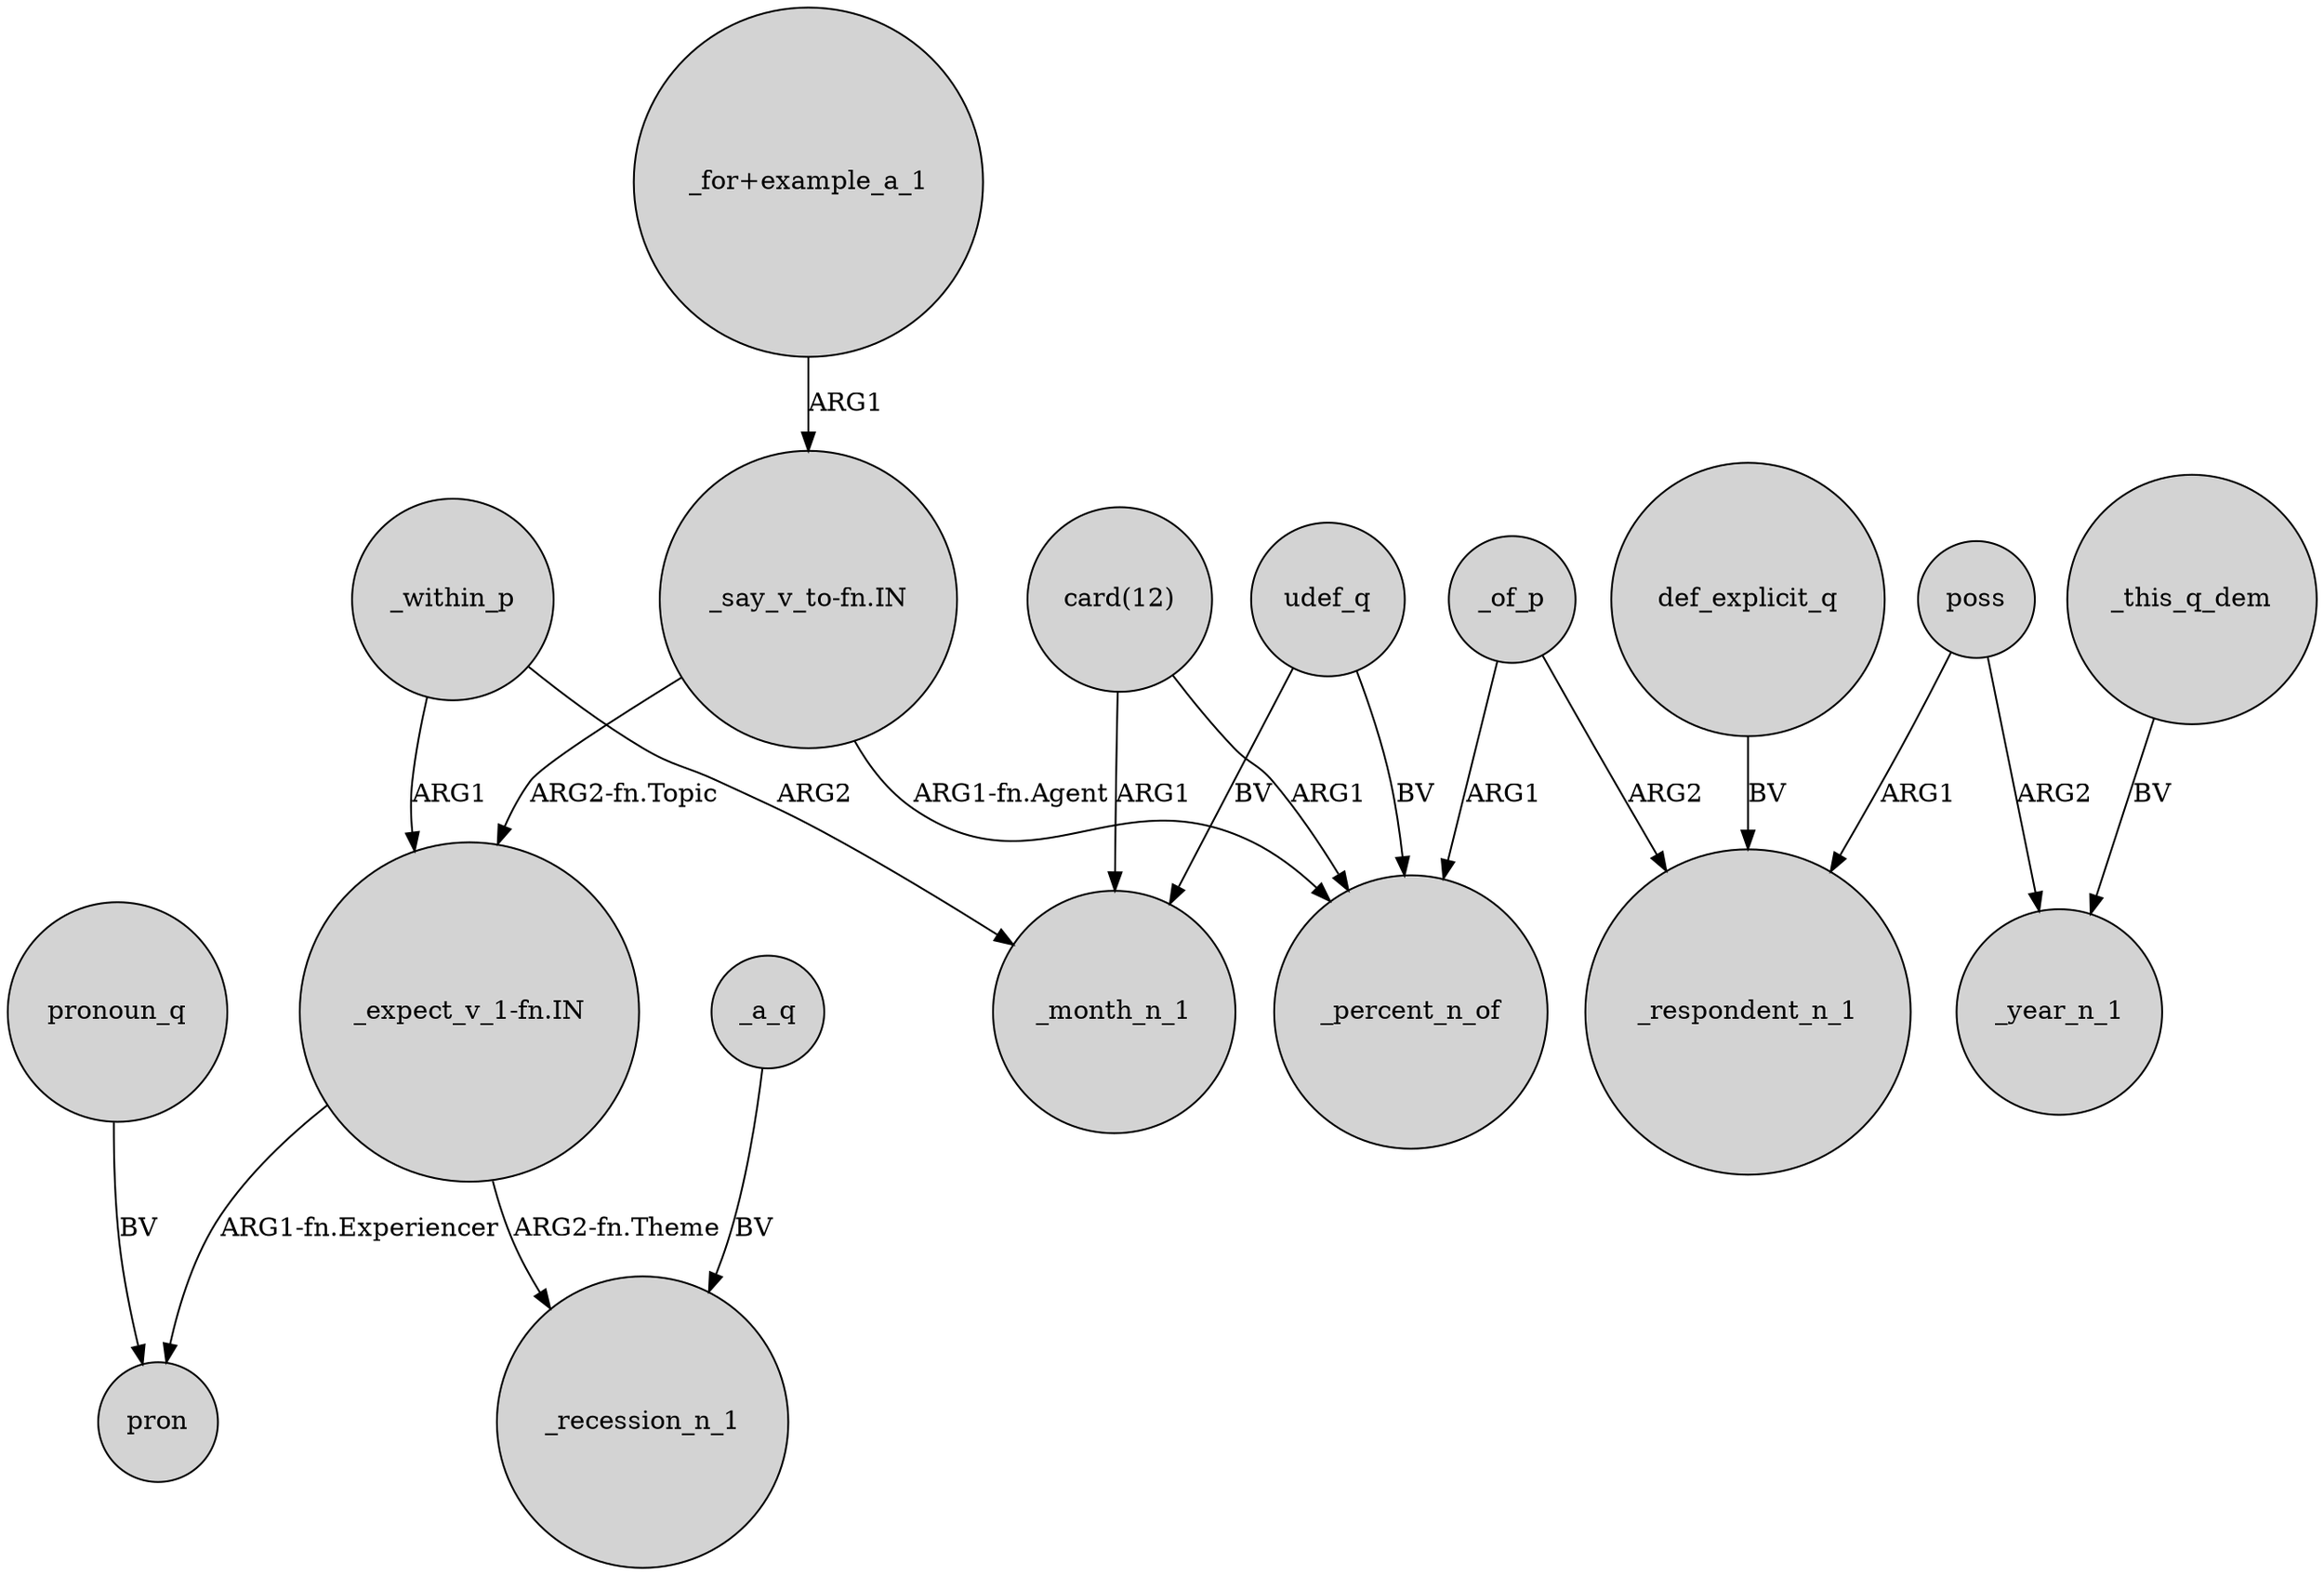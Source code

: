 digraph {
	node [shape=circle style=filled]
	_within_p -> "_expect_v_1-fn.IN" [label=ARG1]
	poss -> _respondent_n_1 [label=ARG1]
	_of_p -> _respondent_n_1 [label=ARG2]
	udef_q -> _month_n_1 [label=BV]
	_within_p -> _month_n_1 [label=ARG2]
	"_say_v_to-fn.IN" -> _percent_n_of [label="ARG1-fn.Agent"]
	_of_p -> _percent_n_of [label=ARG1]
	pronoun_q -> pron [label=BV]
	poss -> _year_n_1 [label=ARG2]
	"_expect_v_1-fn.IN" -> _recession_n_1 [label="ARG2-fn.Theme"]
	"card(12)" -> _month_n_1 [label=ARG1]
	_a_q -> _recession_n_1 [label=BV]
	"_expect_v_1-fn.IN" -> pron [label="ARG1-fn.Experiencer"]
	"card(12)" -> _percent_n_of [label=ARG1]
	"_for+example_a_1" -> "_say_v_to-fn.IN" [label=ARG1]
	"_say_v_to-fn.IN" -> "_expect_v_1-fn.IN" [label="ARG2-fn.Topic"]
	udef_q -> _percent_n_of [label=BV]
	def_explicit_q -> _respondent_n_1 [label=BV]
	_this_q_dem -> _year_n_1 [label=BV]
}
